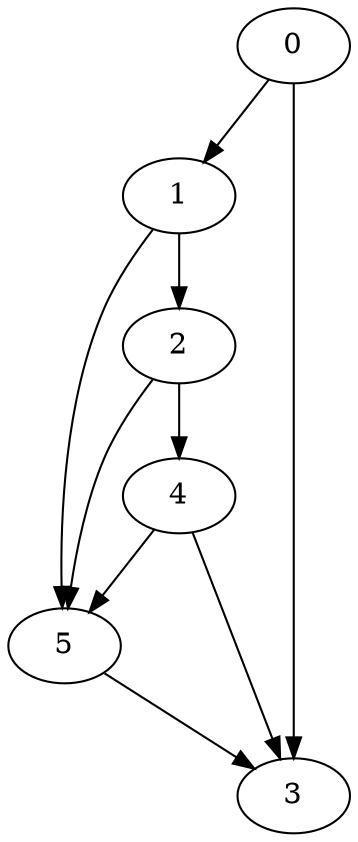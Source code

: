 digraph g{
	0 -> 1 [weight = 4]
	0 -> 3 [weight = 9]
	1 -> 2 [weight = 2]
	1 -> 5 [weight = 2]
	2 -> 4 [weight = 6]
	2 -> 5 [weight = 7]
	4 -> 3 [weight = 2]
	4 -> 5
	5 -> 3
}